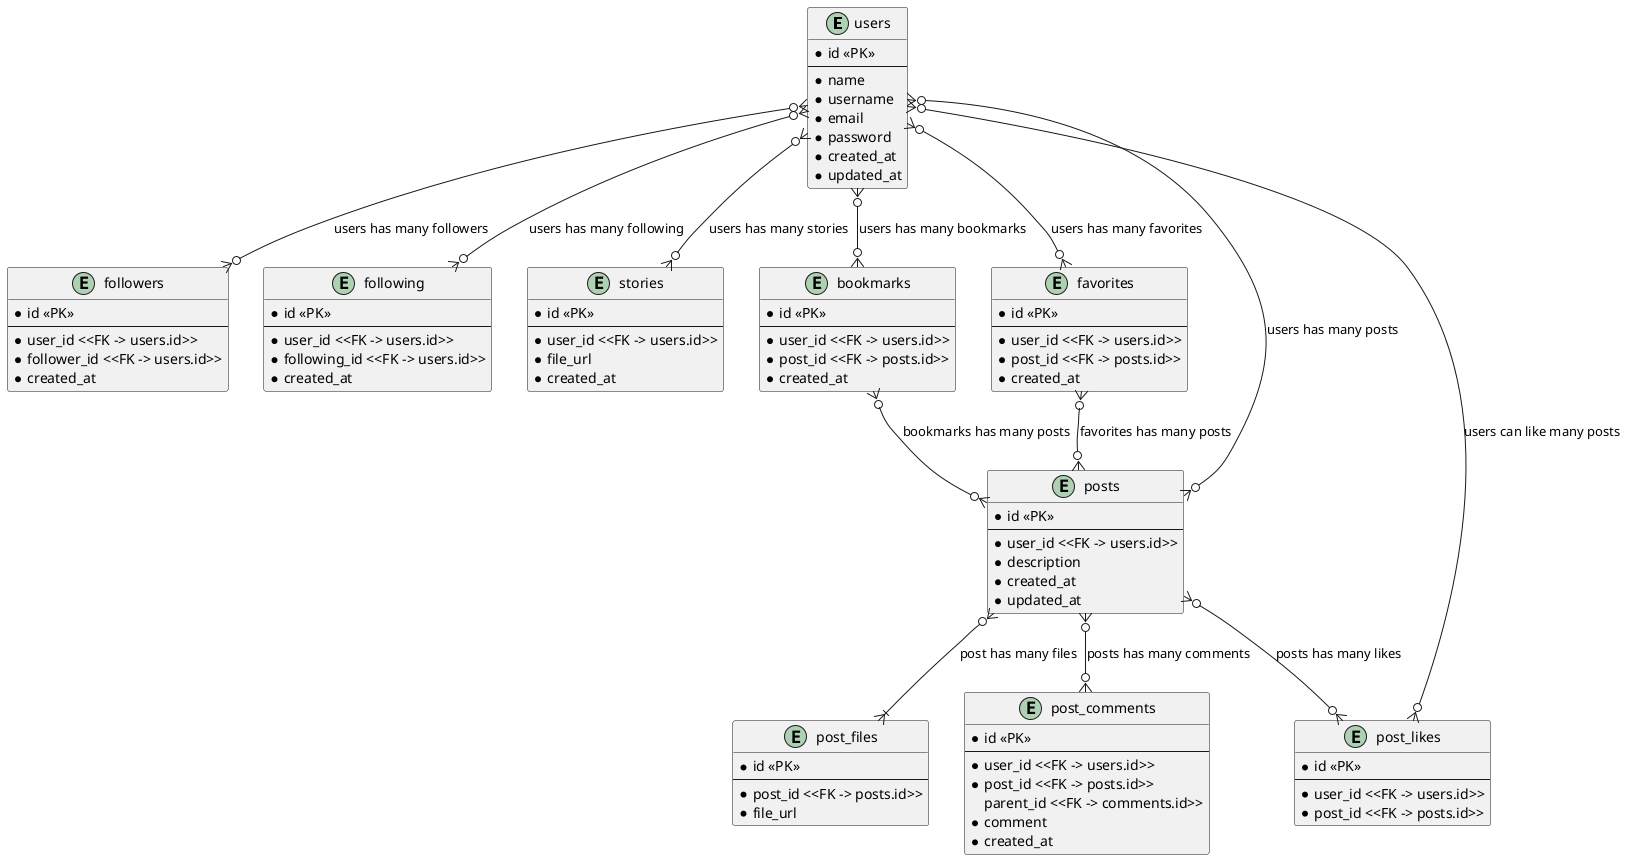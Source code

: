 @startuml
'https://plantuml.com/sequence-diagram

'Instagram Clone

entity users {
    * id <<PK>>
    --
    * name
    * username
    * email
    * password
    * created_at
    * updated_at
}

entity followers {
    * id <<PK>>
    --
    * user_id <<FK -> users.id>>
    * follower_id <<FK -> users.id>>
    * created_at
}

entity following {
    * id <<PK>>
    --
    * user_id <<FK -> users.id>>
    * following_id <<FK -> users.id>>
    * created_at
}

entity stories {
    * id <<PK>>
    --
    * user_id <<FK -> users.id>>
    * file_url
    * created_at
}

entity bookmarks {
    * id <<PK>>
    --
    * user_id <<FK -> users.id>>
    * post_id <<FK -> posts.id>>
    * created_at
}

entity favorites {
    * id <<PK>>
    --
    * user_id <<FK -> users.id>>
    * post_id <<FK -> posts.id>>
    * created_at
}

entity posts {
    * id <<PK>>
    --
    * user_id <<FK -> users.id>>
    * description
    * created_at
    * updated_at
}

entity post_files {
    * id <<PK>>
    --
    * post_id <<FK -> posts.id>>
    * file_url
}

entity post_comments {
    * id <<PK>>
    --
    * user_id <<FK -> users.id>>
    * post_id <<FK -> posts.id>>
    parent_id <<FK -> comments.id>>
    * comment
    * created_at
}

entity post_likes {
    * id <<PK>>
    --
    * user_id <<FK -> users.id>>
    * post_id <<FK -> posts.id>>
}

'What is the relationship between the entities?
users }o--o{ followers : users has many followers
users }o--o{ following : users has many following
users }o--o{ stories : users has many stories
users }o--o{ bookmarks : users has many bookmarks
users }o--o{ favorites : users has many favorites
users }o--o{ posts : users has many posts
favorites }o--o{ posts : favorites has many posts
bookmarks }o--o{ posts : bookmarks has many posts
posts }o--|{ post_files : post has many files
users }o--o{ post_likes : users can like many posts
posts }o--o{ post_comments : posts has many comments
posts }o--o{ post_likes : posts has many likes


@enduml